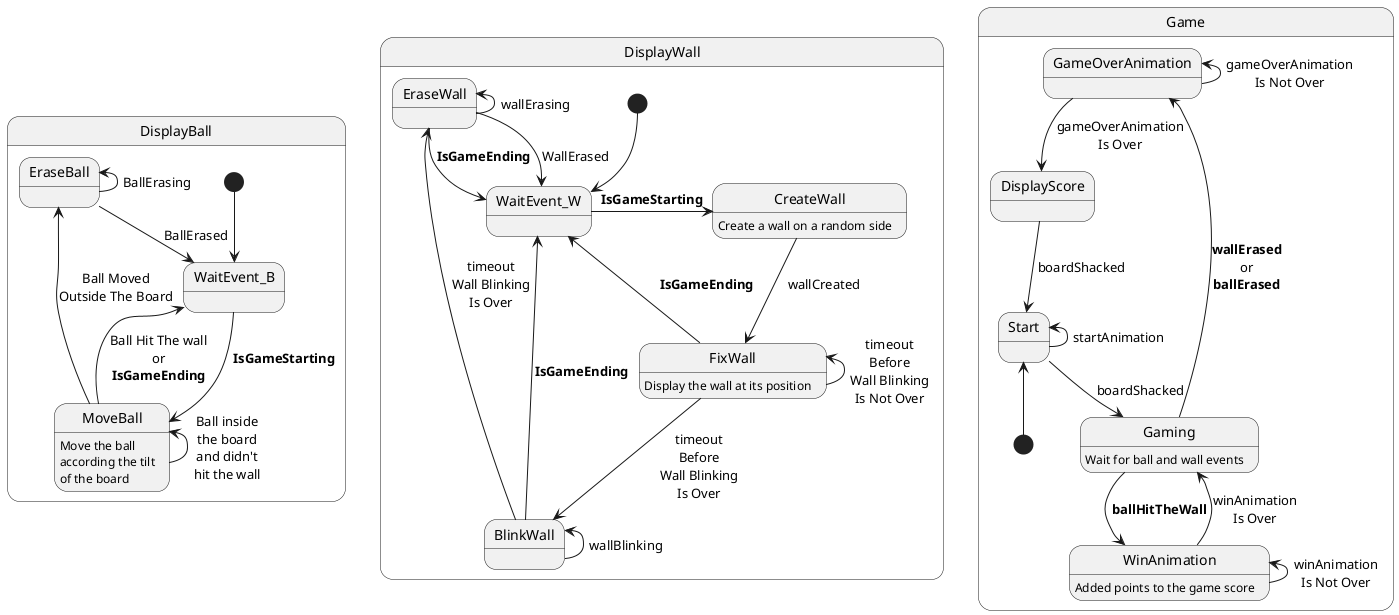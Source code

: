 @startuml

state DisplayBall {
    [*] --> WaitEvent_B

    WaitEvent_B -> MoveBall : **IsGameStarting**

    MoveBall : Move the ball\naccording the tilt\nof the board
    MoveBall -up-> MoveBall : Ball inside\nthe board\nand didn't\nhit the wall
    MoveBall --> EraseBall :  Ball Moved\nOutside The Board
    MoveBall --> WaitEvent_B : Ball Hit The wall\nor\n**IsGameEnding**

    EraseBall -up-> EraseBall : BallErasing
    EraseBall --> WaitEvent_B : BallErased

}

state DisplayWall {
    [*] --> WaitEvent_W
        
    WaitEvent_W -> CreateWall : **IsGameStarting**

    CreateWall : Create a wall on a random side
    CreateWall --> FixWall : wallCreated

    FixWall : Display the wall at its position
    FixWall -up-> FixWall : timeout\nBefore\nWall Blinking\nIs Not Over
    FixWall --> BlinkWall : timeout\nBefore\nWall Blinking\nIs Over
    FixWall ->  WaitEvent_W : **IsGameEnding**
    
    BlinkWall -up-> BlinkWall : wallBlinking
    BlinkWall --> EraseWall : timeout\nWall Blinking\nIs Over
    BlinkWall ->  WaitEvent_W : **IsGameEnding**

    EraseWall -up-> EraseWall : wallErasing
    EraseWall --> WaitEvent_W : WallErased
    EraseWall ->  WaitEvent_W : **IsGameEnding**
}

state Game {
    [*] -up-> Start

    Start --> Gaming : boardShacked
    Start -up-> Start : startAnimation

    Gaming : Wait for ball and wall events
    Gaming --> GameOverAnimation : **wallErased**\nor\n**ballErased**

    Gaming --> WinAnimation : **ballHitTheWall**

    WinAnimation : Added points to the game score
    WinAnimation -up-> WinAnimation : winAnimation\nIs Not Over
    WinAnimation --> Gaming : winAnimation\nIs Over

    GameOverAnimation -up-> GameOverAnimation : gameOverAnimation\nIs Not Over
    GameOverAnimation --> DisplayScore : gameOverAnimation\nIs Over

    DisplayScore --> Start : boardShacked
}

@enduml
